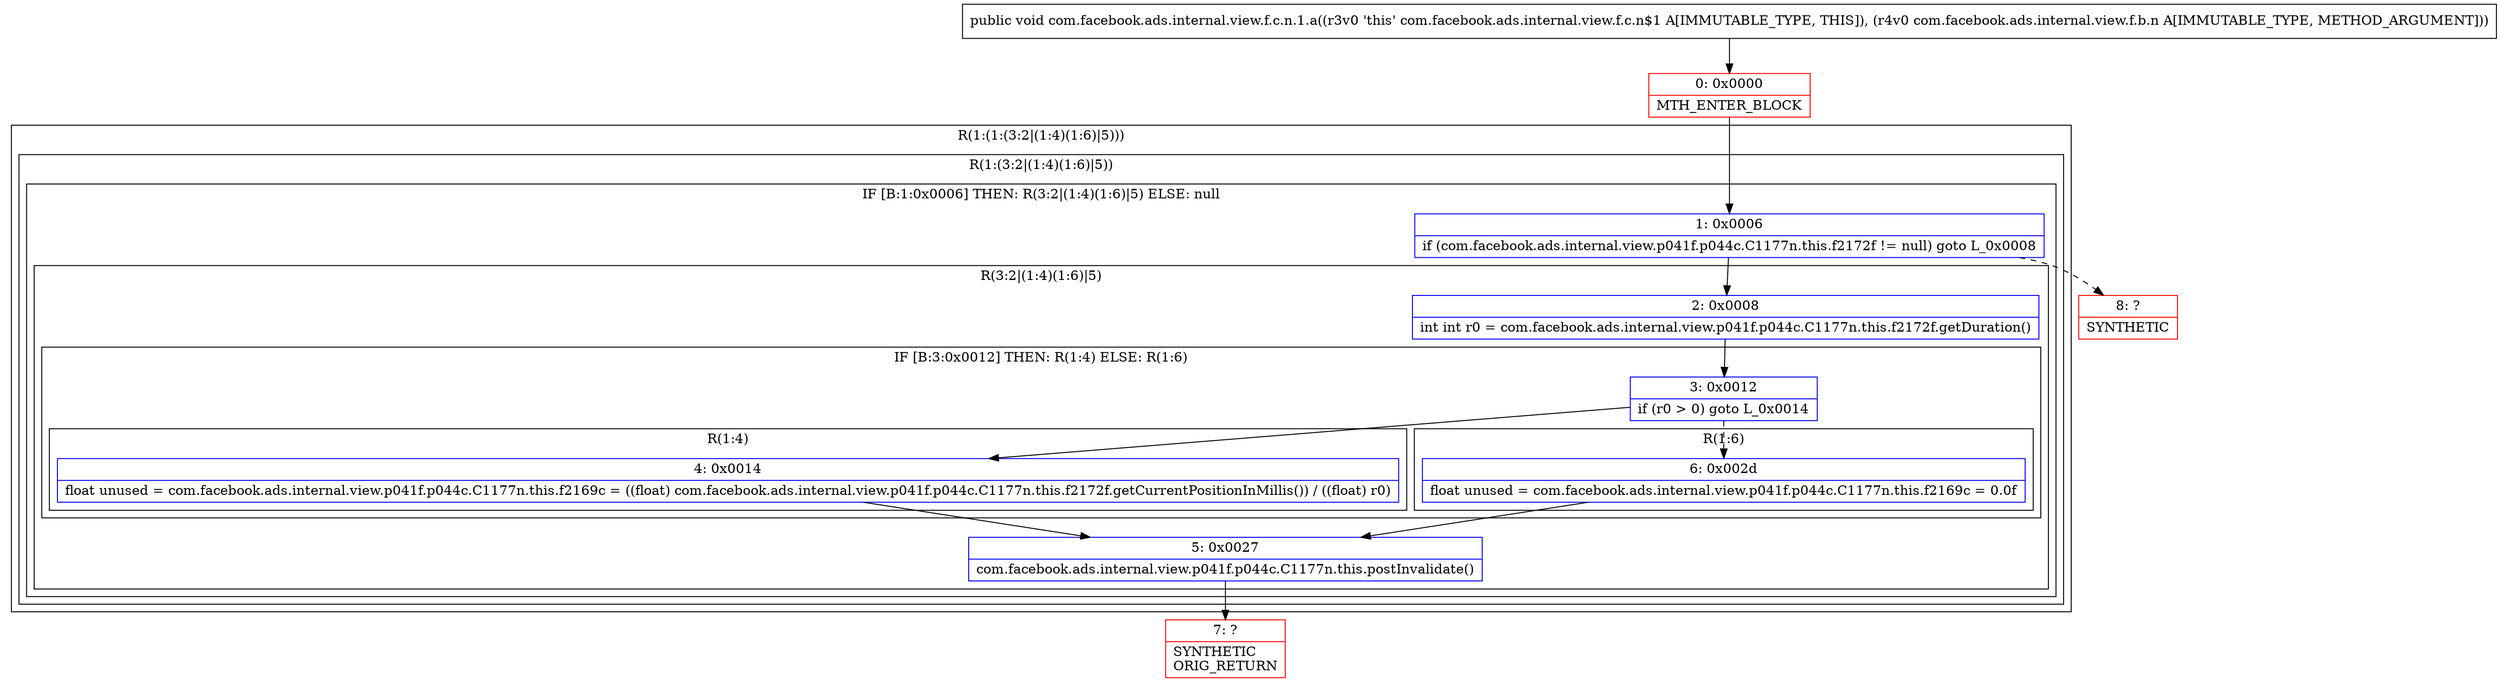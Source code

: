 digraph "CFG forcom.facebook.ads.internal.view.f.c.n.1.a(Lcom\/facebook\/ads\/internal\/view\/f\/b\/n;)V" {
subgraph cluster_Region_156880473 {
label = "R(1:(1:(3:2|(1:4)(1:6)|5)))";
node [shape=record,color=blue];
subgraph cluster_Region_1780927733 {
label = "R(1:(3:2|(1:4)(1:6)|5))";
node [shape=record,color=blue];
subgraph cluster_IfRegion_741025507 {
label = "IF [B:1:0x0006] THEN: R(3:2|(1:4)(1:6)|5) ELSE: null";
node [shape=record,color=blue];
Node_1 [shape=record,label="{1\:\ 0x0006|if (com.facebook.ads.internal.view.p041f.p044c.C1177n.this.f2172f != null) goto L_0x0008\l}"];
subgraph cluster_Region_860081835 {
label = "R(3:2|(1:4)(1:6)|5)";
node [shape=record,color=blue];
Node_2 [shape=record,label="{2\:\ 0x0008|int int r0 = com.facebook.ads.internal.view.p041f.p044c.C1177n.this.f2172f.getDuration()\l}"];
subgraph cluster_IfRegion_461337098 {
label = "IF [B:3:0x0012] THEN: R(1:4) ELSE: R(1:6)";
node [shape=record,color=blue];
Node_3 [shape=record,label="{3\:\ 0x0012|if (r0 \> 0) goto L_0x0014\l}"];
subgraph cluster_Region_166230521 {
label = "R(1:4)";
node [shape=record,color=blue];
Node_4 [shape=record,label="{4\:\ 0x0014|float unused = com.facebook.ads.internal.view.p041f.p044c.C1177n.this.f2169c = ((float) com.facebook.ads.internal.view.p041f.p044c.C1177n.this.f2172f.getCurrentPositionInMillis()) \/ ((float) r0)\l}"];
}
subgraph cluster_Region_244627673 {
label = "R(1:6)";
node [shape=record,color=blue];
Node_6 [shape=record,label="{6\:\ 0x002d|float unused = com.facebook.ads.internal.view.p041f.p044c.C1177n.this.f2169c = 0.0f\l}"];
}
}
Node_5 [shape=record,label="{5\:\ 0x0027|com.facebook.ads.internal.view.p041f.p044c.C1177n.this.postInvalidate()\l}"];
}
}
}
}
Node_0 [shape=record,color=red,label="{0\:\ 0x0000|MTH_ENTER_BLOCK\l}"];
Node_7 [shape=record,color=red,label="{7\:\ ?|SYNTHETIC\lORIG_RETURN\l}"];
Node_8 [shape=record,color=red,label="{8\:\ ?|SYNTHETIC\l}"];
MethodNode[shape=record,label="{public void com.facebook.ads.internal.view.f.c.n.1.a((r3v0 'this' com.facebook.ads.internal.view.f.c.n$1 A[IMMUTABLE_TYPE, THIS]), (r4v0 com.facebook.ads.internal.view.f.b.n A[IMMUTABLE_TYPE, METHOD_ARGUMENT])) }"];
MethodNode -> Node_0;
Node_1 -> Node_2;
Node_1 -> Node_8[style=dashed];
Node_2 -> Node_3;
Node_3 -> Node_4;
Node_3 -> Node_6[style=dashed];
Node_4 -> Node_5;
Node_6 -> Node_5;
Node_5 -> Node_7;
Node_0 -> Node_1;
}

